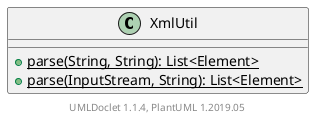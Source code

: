 @startuml

    class XmlUtil [[XmlUtil.html]] {
        {static} +parse(String, String): List<Element>
        {static} +parse(InputStream, String): List<Element>
    }


    center footer UMLDoclet 1.1.4, PlantUML 1.2019.05
@enduml

